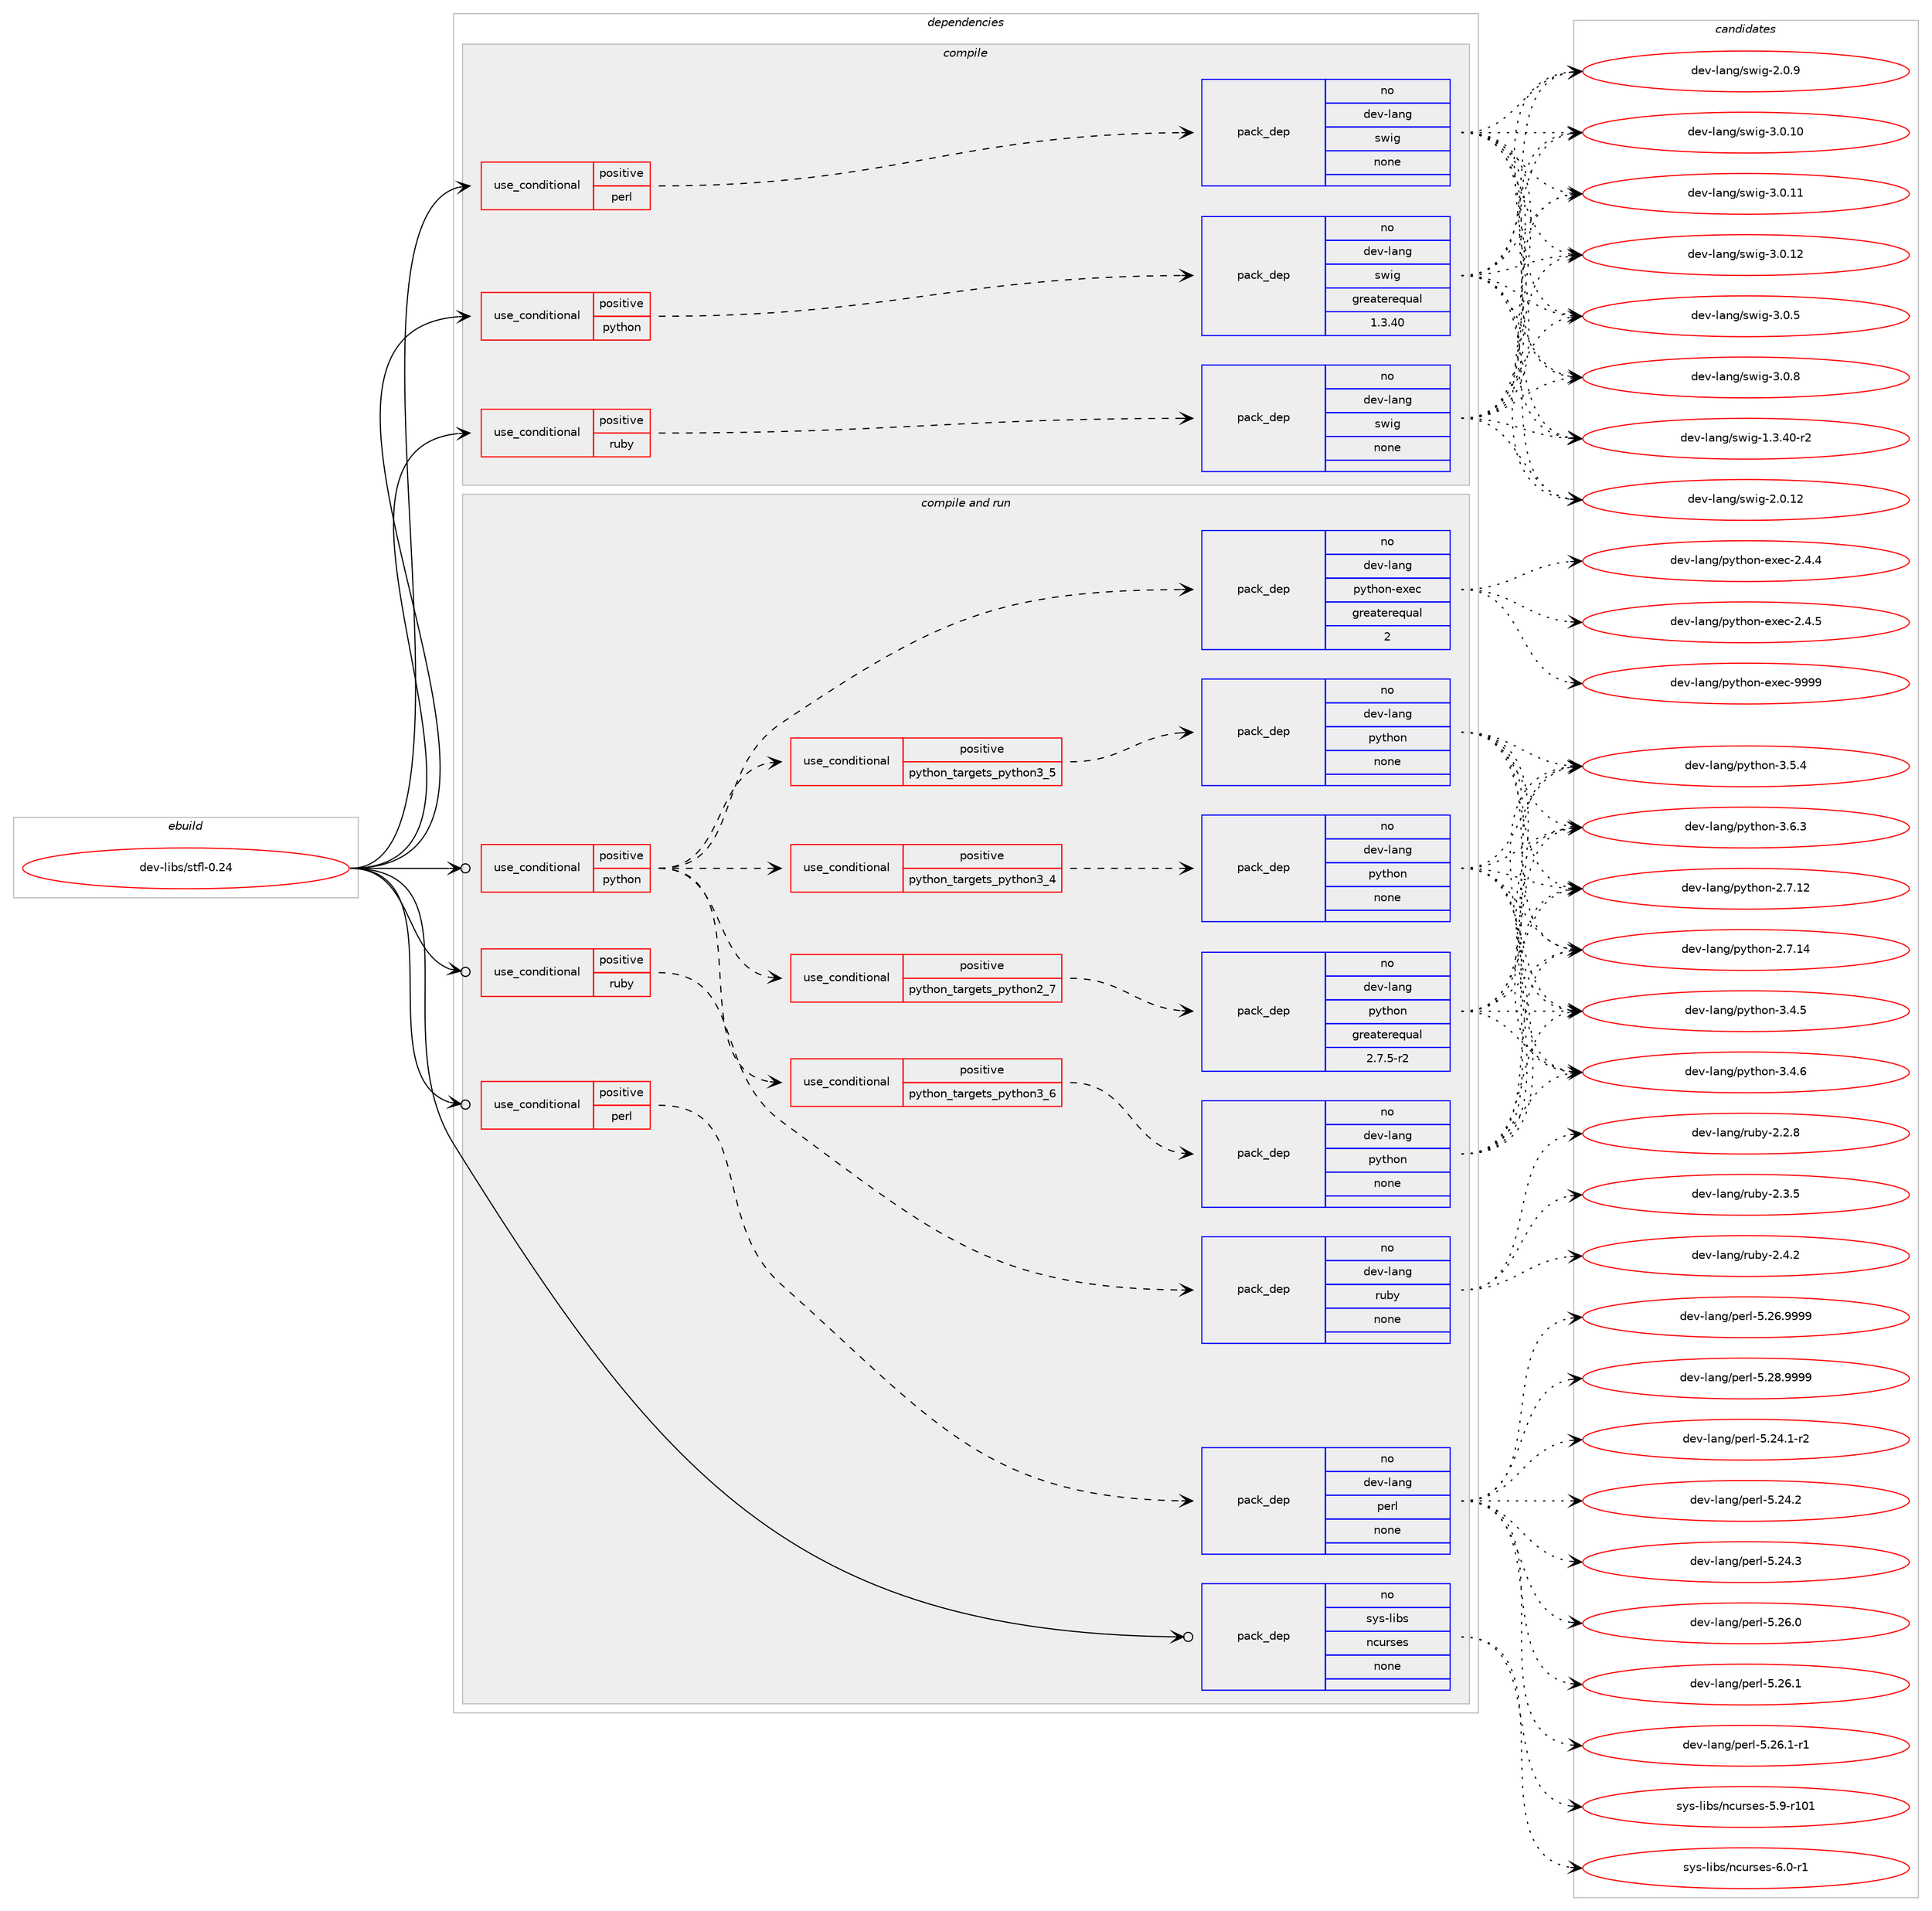 digraph prolog {

# *************
# Graph options
# *************

newrank=true;
concentrate=true;
compound=true;
graph [rankdir=LR,fontname=Helvetica,fontsize=10,ranksep=1.5];#, ranksep=2.5, nodesep=0.2];
edge  [arrowhead=vee];
node  [fontname=Helvetica,fontsize=10];

# **********
# The ebuild
# **********

subgraph cluster_leftcol {
color=gray;
rank=same;
label=<<i>ebuild</i>>;
id [label="dev-libs/stfl-0.24", color=red, width=4, href="../dev-libs/stfl-0.24.svg"];
}

# ****************
# The dependencies
# ****************

subgraph cluster_midcol {
color=gray;
label=<<i>dependencies</i>>;
subgraph cluster_compile {
fillcolor="#eeeeee";
style=filled;
label=<<i>compile</i>>;
subgraph cond25881 {
dependency119549 [label=<<TABLE BORDER="0" CELLBORDER="1" CELLSPACING="0" CELLPADDING="4"><TR><TD ROWSPAN="3" CELLPADDING="10">use_conditional</TD></TR><TR><TD>positive</TD></TR><TR><TD>perl</TD></TR></TABLE>>, shape=none, color=red];
subgraph pack90085 {
dependency119550 [label=<<TABLE BORDER="0" CELLBORDER="1" CELLSPACING="0" CELLPADDING="4" WIDTH="220"><TR><TD ROWSPAN="6" CELLPADDING="30">pack_dep</TD></TR><TR><TD WIDTH="110">no</TD></TR><TR><TD>dev-lang</TD></TR><TR><TD>swig</TD></TR><TR><TD>none</TD></TR><TR><TD></TD></TR></TABLE>>, shape=none, color=blue];
}
dependency119549:e -> dependency119550:w [weight=20,style="dashed",arrowhead="vee"];
}
id:e -> dependency119549:w [weight=20,style="solid",arrowhead="vee"];
subgraph cond25882 {
dependency119551 [label=<<TABLE BORDER="0" CELLBORDER="1" CELLSPACING="0" CELLPADDING="4"><TR><TD ROWSPAN="3" CELLPADDING="10">use_conditional</TD></TR><TR><TD>positive</TD></TR><TR><TD>python</TD></TR></TABLE>>, shape=none, color=red];
subgraph pack90086 {
dependency119552 [label=<<TABLE BORDER="0" CELLBORDER="1" CELLSPACING="0" CELLPADDING="4" WIDTH="220"><TR><TD ROWSPAN="6" CELLPADDING="30">pack_dep</TD></TR><TR><TD WIDTH="110">no</TD></TR><TR><TD>dev-lang</TD></TR><TR><TD>swig</TD></TR><TR><TD>greaterequal</TD></TR><TR><TD>1.3.40</TD></TR></TABLE>>, shape=none, color=blue];
}
dependency119551:e -> dependency119552:w [weight=20,style="dashed",arrowhead="vee"];
}
id:e -> dependency119551:w [weight=20,style="solid",arrowhead="vee"];
subgraph cond25883 {
dependency119553 [label=<<TABLE BORDER="0" CELLBORDER="1" CELLSPACING="0" CELLPADDING="4"><TR><TD ROWSPAN="3" CELLPADDING="10">use_conditional</TD></TR><TR><TD>positive</TD></TR><TR><TD>ruby</TD></TR></TABLE>>, shape=none, color=red];
subgraph pack90087 {
dependency119554 [label=<<TABLE BORDER="0" CELLBORDER="1" CELLSPACING="0" CELLPADDING="4" WIDTH="220"><TR><TD ROWSPAN="6" CELLPADDING="30">pack_dep</TD></TR><TR><TD WIDTH="110">no</TD></TR><TR><TD>dev-lang</TD></TR><TR><TD>swig</TD></TR><TR><TD>none</TD></TR><TR><TD></TD></TR></TABLE>>, shape=none, color=blue];
}
dependency119553:e -> dependency119554:w [weight=20,style="dashed",arrowhead="vee"];
}
id:e -> dependency119553:w [weight=20,style="solid",arrowhead="vee"];
}
subgraph cluster_compileandrun {
fillcolor="#eeeeee";
style=filled;
label=<<i>compile and run</i>>;
subgraph cond25884 {
dependency119555 [label=<<TABLE BORDER="0" CELLBORDER="1" CELLSPACING="0" CELLPADDING="4"><TR><TD ROWSPAN="3" CELLPADDING="10">use_conditional</TD></TR><TR><TD>positive</TD></TR><TR><TD>perl</TD></TR></TABLE>>, shape=none, color=red];
subgraph pack90088 {
dependency119556 [label=<<TABLE BORDER="0" CELLBORDER="1" CELLSPACING="0" CELLPADDING="4" WIDTH="220"><TR><TD ROWSPAN="6" CELLPADDING="30">pack_dep</TD></TR><TR><TD WIDTH="110">no</TD></TR><TR><TD>dev-lang</TD></TR><TR><TD>perl</TD></TR><TR><TD>none</TD></TR><TR><TD></TD></TR></TABLE>>, shape=none, color=blue];
}
dependency119555:e -> dependency119556:w [weight=20,style="dashed",arrowhead="vee"];
}
id:e -> dependency119555:w [weight=20,style="solid",arrowhead="odotvee"];
subgraph cond25885 {
dependency119557 [label=<<TABLE BORDER="0" CELLBORDER="1" CELLSPACING="0" CELLPADDING="4"><TR><TD ROWSPAN="3" CELLPADDING="10">use_conditional</TD></TR><TR><TD>positive</TD></TR><TR><TD>python</TD></TR></TABLE>>, shape=none, color=red];
subgraph cond25886 {
dependency119558 [label=<<TABLE BORDER="0" CELLBORDER="1" CELLSPACING="0" CELLPADDING="4"><TR><TD ROWSPAN="3" CELLPADDING="10">use_conditional</TD></TR><TR><TD>positive</TD></TR><TR><TD>python_targets_python2_7</TD></TR></TABLE>>, shape=none, color=red];
subgraph pack90089 {
dependency119559 [label=<<TABLE BORDER="0" CELLBORDER="1" CELLSPACING="0" CELLPADDING="4" WIDTH="220"><TR><TD ROWSPAN="6" CELLPADDING="30">pack_dep</TD></TR><TR><TD WIDTH="110">no</TD></TR><TR><TD>dev-lang</TD></TR><TR><TD>python</TD></TR><TR><TD>greaterequal</TD></TR><TR><TD>2.7.5-r2</TD></TR></TABLE>>, shape=none, color=blue];
}
dependency119558:e -> dependency119559:w [weight=20,style="dashed",arrowhead="vee"];
}
dependency119557:e -> dependency119558:w [weight=20,style="dashed",arrowhead="vee"];
subgraph cond25887 {
dependency119560 [label=<<TABLE BORDER="0" CELLBORDER="1" CELLSPACING="0" CELLPADDING="4"><TR><TD ROWSPAN="3" CELLPADDING="10">use_conditional</TD></TR><TR><TD>positive</TD></TR><TR><TD>python_targets_python3_4</TD></TR></TABLE>>, shape=none, color=red];
subgraph pack90090 {
dependency119561 [label=<<TABLE BORDER="0" CELLBORDER="1" CELLSPACING="0" CELLPADDING="4" WIDTH="220"><TR><TD ROWSPAN="6" CELLPADDING="30">pack_dep</TD></TR><TR><TD WIDTH="110">no</TD></TR><TR><TD>dev-lang</TD></TR><TR><TD>python</TD></TR><TR><TD>none</TD></TR><TR><TD></TD></TR></TABLE>>, shape=none, color=blue];
}
dependency119560:e -> dependency119561:w [weight=20,style="dashed",arrowhead="vee"];
}
dependency119557:e -> dependency119560:w [weight=20,style="dashed",arrowhead="vee"];
subgraph cond25888 {
dependency119562 [label=<<TABLE BORDER="0" CELLBORDER="1" CELLSPACING="0" CELLPADDING="4"><TR><TD ROWSPAN="3" CELLPADDING="10">use_conditional</TD></TR><TR><TD>positive</TD></TR><TR><TD>python_targets_python3_5</TD></TR></TABLE>>, shape=none, color=red];
subgraph pack90091 {
dependency119563 [label=<<TABLE BORDER="0" CELLBORDER="1" CELLSPACING="0" CELLPADDING="4" WIDTH="220"><TR><TD ROWSPAN="6" CELLPADDING="30">pack_dep</TD></TR><TR><TD WIDTH="110">no</TD></TR><TR><TD>dev-lang</TD></TR><TR><TD>python</TD></TR><TR><TD>none</TD></TR><TR><TD></TD></TR></TABLE>>, shape=none, color=blue];
}
dependency119562:e -> dependency119563:w [weight=20,style="dashed",arrowhead="vee"];
}
dependency119557:e -> dependency119562:w [weight=20,style="dashed",arrowhead="vee"];
subgraph cond25889 {
dependency119564 [label=<<TABLE BORDER="0" CELLBORDER="1" CELLSPACING="0" CELLPADDING="4"><TR><TD ROWSPAN="3" CELLPADDING="10">use_conditional</TD></TR><TR><TD>positive</TD></TR><TR><TD>python_targets_python3_6</TD></TR></TABLE>>, shape=none, color=red];
subgraph pack90092 {
dependency119565 [label=<<TABLE BORDER="0" CELLBORDER="1" CELLSPACING="0" CELLPADDING="4" WIDTH="220"><TR><TD ROWSPAN="6" CELLPADDING="30">pack_dep</TD></TR><TR><TD WIDTH="110">no</TD></TR><TR><TD>dev-lang</TD></TR><TR><TD>python</TD></TR><TR><TD>none</TD></TR><TR><TD></TD></TR></TABLE>>, shape=none, color=blue];
}
dependency119564:e -> dependency119565:w [weight=20,style="dashed",arrowhead="vee"];
}
dependency119557:e -> dependency119564:w [weight=20,style="dashed",arrowhead="vee"];
subgraph pack90093 {
dependency119566 [label=<<TABLE BORDER="0" CELLBORDER="1" CELLSPACING="0" CELLPADDING="4" WIDTH="220"><TR><TD ROWSPAN="6" CELLPADDING="30">pack_dep</TD></TR><TR><TD WIDTH="110">no</TD></TR><TR><TD>dev-lang</TD></TR><TR><TD>python-exec</TD></TR><TR><TD>greaterequal</TD></TR><TR><TD>2</TD></TR></TABLE>>, shape=none, color=blue];
}
dependency119557:e -> dependency119566:w [weight=20,style="dashed",arrowhead="vee"];
}
id:e -> dependency119557:w [weight=20,style="solid",arrowhead="odotvee"];
subgraph cond25890 {
dependency119567 [label=<<TABLE BORDER="0" CELLBORDER="1" CELLSPACING="0" CELLPADDING="4"><TR><TD ROWSPAN="3" CELLPADDING="10">use_conditional</TD></TR><TR><TD>positive</TD></TR><TR><TD>ruby</TD></TR></TABLE>>, shape=none, color=red];
subgraph pack90094 {
dependency119568 [label=<<TABLE BORDER="0" CELLBORDER="1" CELLSPACING="0" CELLPADDING="4" WIDTH="220"><TR><TD ROWSPAN="6" CELLPADDING="30">pack_dep</TD></TR><TR><TD WIDTH="110">no</TD></TR><TR><TD>dev-lang</TD></TR><TR><TD>ruby</TD></TR><TR><TD>none</TD></TR><TR><TD></TD></TR></TABLE>>, shape=none, color=blue];
}
dependency119567:e -> dependency119568:w [weight=20,style="dashed",arrowhead="vee"];
}
id:e -> dependency119567:w [weight=20,style="solid",arrowhead="odotvee"];
subgraph pack90095 {
dependency119569 [label=<<TABLE BORDER="0" CELLBORDER="1" CELLSPACING="0" CELLPADDING="4" WIDTH="220"><TR><TD ROWSPAN="6" CELLPADDING="30">pack_dep</TD></TR><TR><TD WIDTH="110">no</TD></TR><TR><TD>sys-libs</TD></TR><TR><TD>ncurses</TD></TR><TR><TD>none</TD></TR><TR><TD></TD></TR></TABLE>>, shape=none, color=blue];
}
id:e -> dependency119569:w [weight=20,style="solid",arrowhead="odotvee"];
}
subgraph cluster_run {
fillcolor="#eeeeee";
style=filled;
label=<<i>run</i>>;
}
}

# **************
# The candidates
# **************

subgraph cluster_choices {
rank=same;
color=gray;
label=<<i>candidates</i>>;

subgraph choice90085 {
color=black;
nodesep=1;
choice100101118451089711010347115119105103454946514652484511450 [label="dev-lang/swig-1.3.40-r2", color=red, width=4,href="../dev-lang/swig-1.3.40-r2.svg"];
choice10010111845108971101034711511910510345504648464950 [label="dev-lang/swig-2.0.12", color=red, width=4,href="../dev-lang/swig-2.0.12.svg"];
choice100101118451089711010347115119105103455046484657 [label="dev-lang/swig-2.0.9", color=red, width=4,href="../dev-lang/swig-2.0.9.svg"];
choice10010111845108971101034711511910510345514648464948 [label="dev-lang/swig-3.0.10", color=red, width=4,href="../dev-lang/swig-3.0.10.svg"];
choice10010111845108971101034711511910510345514648464949 [label="dev-lang/swig-3.0.11", color=red, width=4,href="../dev-lang/swig-3.0.11.svg"];
choice10010111845108971101034711511910510345514648464950 [label="dev-lang/swig-3.0.12", color=red, width=4,href="../dev-lang/swig-3.0.12.svg"];
choice100101118451089711010347115119105103455146484653 [label="dev-lang/swig-3.0.5", color=red, width=4,href="../dev-lang/swig-3.0.5.svg"];
choice100101118451089711010347115119105103455146484656 [label="dev-lang/swig-3.0.8", color=red, width=4,href="../dev-lang/swig-3.0.8.svg"];
dependency119550:e -> choice100101118451089711010347115119105103454946514652484511450:w [style=dotted,weight="100"];
dependency119550:e -> choice10010111845108971101034711511910510345504648464950:w [style=dotted,weight="100"];
dependency119550:e -> choice100101118451089711010347115119105103455046484657:w [style=dotted,weight="100"];
dependency119550:e -> choice10010111845108971101034711511910510345514648464948:w [style=dotted,weight="100"];
dependency119550:e -> choice10010111845108971101034711511910510345514648464949:w [style=dotted,weight="100"];
dependency119550:e -> choice10010111845108971101034711511910510345514648464950:w [style=dotted,weight="100"];
dependency119550:e -> choice100101118451089711010347115119105103455146484653:w [style=dotted,weight="100"];
dependency119550:e -> choice100101118451089711010347115119105103455146484656:w [style=dotted,weight="100"];
}
subgraph choice90086 {
color=black;
nodesep=1;
choice100101118451089711010347115119105103454946514652484511450 [label="dev-lang/swig-1.3.40-r2", color=red, width=4,href="../dev-lang/swig-1.3.40-r2.svg"];
choice10010111845108971101034711511910510345504648464950 [label="dev-lang/swig-2.0.12", color=red, width=4,href="../dev-lang/swig-2.0.12.svg"];
choice100101118451089711010347115119105103455046484657 [label="dev-lang/swig-2.0.9", color=red, width=4,href="../dev-lang/swig-2.0.9.svg"];
choice10010111845108971101034711511910510345514648464948 [label="dev-lang/swig-3.0.10", color=red, width=4,href="../dev-lang/swig-3.0.10.svg"];
choice10010111845108971101034711511910510345514648464949 [label="dev-lang/swig-3.0.11", color=red, width=4,href="../dev-lang/swig-3.0.11.svg"];
choice10010111845108971101034711511910510345514648464950 [label="dev-lang/swig-3.0.12", color=red, width=4,href="../dev-lang/swig-3.0.12.svg"];
choice100101118451089711010347115119105103455146484653 [label="dev-lang/swig-3.0.5", color=red, width=4,href="../dev-lang/swig-3.0.5.svg"];
choice100101118451089711010347115119105103455146484656 [label="dev-lang/swig-3.0.8", color=red, width=4,href="../dev-lang/swig-3.0.8.svg"];
dependency119552:e -> choice100101118451089711010347115119105103454946514652484511450:w [style=dotted,weight="100"];
dependency119552:e -> choice10010111845108971101034711511910510345504648464950:w [style=dotted,weight="100"];
dependency119552:e -> choice100101118451089711010347115119105103455046484657:w [style=dotted,weight="100"];
dependency119552:e -> choice10010111845108971101034711511910510345514648464948:w [style=dotted,weight="100"];
dependency119552:e -> choice10010111845108971101034711511910510345514648464949:w [style=dotted,weight="100"];
dependency119552:e -> choice10010111845108971101034711511910510345514648464950:w [style=dotted,weight="100"];
dependency119552:e -> choice100101118451089711010347115119105103455146484653:w [style=dotted,weight="100"];
dependency119552:e -> choice100101118451089711010347115119105103455146484656:w [style=dotted,weight="100"];
}
subgraph choice90087 {
color=black;
nodesep=1;
choice100101118451089711010347115119105103454946514652484511450 [label="dev-lang/swig-1.3.40-r2", color=red, width=4,href="../dev-lang/swig-1.3.40-r2.svg"];
choice10010111845108971101034711511910510345504648464950 [label="dev-lang/swig-2.0.12", color=red, width=4,href="../dev-lang/swig-2.0.12.svg"];
choice100101118451089711010347115119105103455046484657 [label="dev-lang/swig-2.0.9", color=red, width=4,href="../dev-lang/swig-2.0.9.svg"];
choice10010111845108971101034711511910510345514648464948 [label="dev-lang/swig-3.0.10", color=red, width=4,href="../dev-lang/swig-3.0.10.svg"];
choice10010111845108971101034711511910510345514648464949 [label="dev-lang/swig-3.0.11", color=red, width=4,href="../dev-lang/swig-3.0.11.svg"];
choice10010111845108971101034711511910510345514648464950 [label="dev-lang/swig-3.0.12", color=red, width=4,href="../dev-lang/swig-3.0.12.svg"];
choice100101118451089711010347115119105103455146484653 [label="dev-lang/swig-3.0.5", color=red, width=4,href="../dev-lang/swig-3.0.5.svg"];
choice100101118451089711010347115119105103455146484656 [label="dev-lang/swig-3.0.8", color=red, width=4,href="../dev-lang/swig-3.0.8.svg"];
dependency119554:e -> choice100101118451089711010347115119105103454946514652484511450:w [style=dotted,weight="100"];
dependency119554:e -> choice10010111845108971101034711511910510345504648464950:w [style=dotted,weight="100"];
dependency119554:e -> choice100101118451089711010347115119105103455046484657:w [style=dotted,weight="100"];
dependency119554:e -> choice10010111845108971101034711511910510345514648464948:w [style=dotted,weight="100"];
dependency119554:e -> choice10010111845108971101034711511910510345514648464949:w [style=dotted,weight="100"];
dependency119554:e -> choice10010111845108971101034711511910510345514648464950:w [style=dotted,weight="100"];
dependency119554:e -> choice100101118451089711010347115119105103455146484653:w [style=dotted,weight="100"];
dependency119554:e -> choice100101118451089711010347115119105103455146484656:w [style=dotted,weight="100"];
}
subgraph choice90088 {
color=black;
nodesep=1;
choice100101118451089711010347112101114108455346505246494511450 [label="dev-lang/perl-5.24.1-r2", color=red, width=4,href="../dev-lang/perl-5.24.1-r2.svg"];
choice10010111845108971101034711210111410845534650524650 [label="dev-lang/perl-5.24.2", color=red, width=4,href="../dev-lang/perl-5.24.2.svg"];
choice10010111845108971101034711210111410845534650524651 [label="dev-lang/perl-5.24.3", color=red, width=4,href="../dev-lang/perl-5.24.3.svg"];
choice10010111845108971101034711210111410845534650544648 [label="dev-lang/perl-5.26.0", color=red, width=4,href="../dev-lang/perl-5.26.0.svg"];
choice10010111845108971101034711210111410845534650544649 [label="dev-lang/perl-5.26.1", color=red, width=4,href="../dev-lang/perl-5.26.1.svg"];
choice100101118451089711010347112101114108455346505446494511449 [label="dev-lang/perl-5.26.1-r1", color=red, width=4,href="../dev-lang/perl-5.26.1-r1.svg"];
choice10010111845108971101034711210111410845534650544657575757 [label="dev-lang/perl-5.26.9999", color=red, width=4,href="../dev-lang/perl-5.26.9999.svg"];
choice10010111845108971101034711210111410845534650564657575757 [label="dev-lang/perl-5.28.9999", color=red, width=4,href="../dev-lang/perl-5.28.9999.svg"];
dependency119556:e -> choice100101118451089711010347112101114108455346505246494511450:w [style=dotted,weight="100"];
dependency119556:e -> choice10010111845108971101034711210111410845534650524650:w [style=dotted,weight="100"];
dependency119556:e -> choice10010111845108971101034711210111410845534650524651:w [style=dotted,weight="100"];
dependency119556:e -> choice10010111845108971101034711210111410845534650544648:w [style=dotted,weight="100"];
dependency119556:e -> choice10010111845108971101034711210111410845534650544649:w [style=dotted,weight="100"];
dependency119556:e -> choice100101118451089711010347112101114108455346505446494511449:w [style=dotted,weight="100"];
dependency119556:e -> choice10010111845108971101034711210111410845534650544657575757:w [style=dotted,weight="100"];
dependency119556:e -> choice10010111845108971101034711210111410845534650564657575757:w [style=dotted,weight="100"];
}
subgraph choice90089 {
color=black;
nodesep=1;
choice10010111845108971101034711212111610411111045504655464950 [label="dev-lang/python-2.7.12", color=red, width=4,href="../dev-lang/python-2.7.12.svg"];
choice10010111845108971101034711212111610411111045504655464952 [label="dev-lang/python-2.7.14", color=red, width=4,href="../dev-lang/python-2.7.14.svg"];
choice100101118451089711010347112121116104111110455146524653 [label="dev-lang/python-3.4.5", color=red, width=4,href="../dev-lang/python-3.4.5.svg"];
choice100101118451089711010347112121116104111110455146524654 [label="dev-lang/python-3.4.6", color=red, width=4,href="../dev-lang/python-3.4.6.svg"];
choice100101118451089711010347112121116104111110455146534652 [label="dev-lang/python-3.5.4", color=red, width=4,href="../dev-lang/python-3.5.4.svg"];
choice100101118451089711010347112121116104111110455146544651 [label="dev-lang/python-3.6.3", color=red, width=4,href="../dev-lang/python-3.6.3.svg"];
dependency119559:e -> choice10010111845108971101034711212111610411111045504655464950:w [style=dotted,weight="100"];
dependency119559:e -> choice10010111845108971101034711212111610411111045504655464952:w [style=dotted,weight="100"];
dependency119559:e -> choice100101118451089711010347112121116104111110455146524653:w [style=dotted,weight="100"];
dependency119559:e -> choice100101118451089711010347112121116104111110455146524654:w [style=dotted,weight="100"];
dependency119559:e -> choice100101118451089711010347112121116104111110455146534652:w [style=dotted,weight="100"];
dependency119559:e -> choice100101118451089711010347112121116104111110455146544651:w [style=dotted,weight="100"];
}
subgraph choice90090 {
color=black;
nodesep=1;
choice10010111845108971101034711212111610411111045504655464950 [label="dev-lang/python-2.7.12", color=red, width=4,href="../dev-lang/python-2.7.12.svg"];
choice10010111845108971101034711212111610411111045504655464952 [label="dev-lang/python-2.7.14", color=red, width=4,href="../dev-lang/python-2.7.14.svg"];
choice100101118451089711010347112121116104111110455146524653 [label="dev-lang/python-3.4.5", color=red, width=4,href="../dev-lang/python-3.4.5.svg"];
choice100101118451089711010347112121116104111110455146524654 [label="dev-lang/python-3.4.6", color=red, width=4,href="../dev-lang/python-3.4.6.svg"];
choice100101118451089711010347112121116104111110455146534652 [label="dev-lang/python-3.5.4", color=red, width=4,href="../dev-lang/python-3.5.4.svg"];
choice100101118451089711010347112121116104111110455146544651 [label="dev-lang/python-3.6.3", color=red, width=4,href="../dev-lang/python-3.6.3.svg"];
dependency119561:e -> choice10010111845108971101034711212111610411111045504655464950:w [style=dotted,weight="100"];
dependency119561:e -> choice10010111845108971101034711212111610411111045504655464952:w [style=dotted,weight="100"];
dependency119561:e -> choice100101118451089711010347112121116104111110455146524653:w [style=dotted,weight="100"];
dependency119561:e -> choice100101118451089711010347112121116104111110455146524654:w [style=dotted,weight="100"];
dependency119561:e -> choice100101118451089711010347112121116104111110455146534652:w [style=dotted,weight="100"];
dependency119561:e -> choice100101118451089711010347112121116104111110455146544651:w [style=dotted,weight="100"];
}
subgraph choice90091 {
color=black;
nodesep=1;
choice10010111845108971101034711212111610411111045504655464950 [label="dev-lang/python-2.7.12", color=red, width=4,href="../dev-lang/python-2.7.12.svg"];
choice10010111845108971101034711212111610411111045504655464952 [label="dev-lang/python-2.7.14", color=red, width=4,href="../dev-lang/python-2.7.14.svg"];
choice100101118451089711010347112121116104111110455146524653 [label="dev-lang/python-3.4.5", color=red, width=4,href="../dev-lang/python-3.4.5.svg"];
choice100101118451089711010347112121116104111110455146524654 [label="dev-lang/python-3.4.6", color=red, width=4,href="../dev-lang/python-3.4.6.svg"];
choice100101118451089711010347112121116104111110455146534652 [label="dev-lang/python-3.5.4", color=red, width=4,href="../dev-lang/python-3.5.4.svg"];
choice100101118451089711010347112121116104111110455146544651 [label="dev-lang/python-3.6.3", color=red, width=4,href="../dev-lang/python-3.6.3.svg"];
dependency119563:e -> choice10010111845108971101034711212111610411111045504655464950:w [style=dotted,weight="100"];
dependency119563:e -> choice10010111845108971101034711212111610411111045504655464952:w [style=dotted,weight="100"];
dependency119563:e -> choice100101118451089711010347112121116104111110455146524653:w [style=dotted,weight="100"];
dependency119563:e -> choice100101118451089711010347112121116104111110455146524654:w [style=dotted,weight="100"];
dependency119563:e -> choice100101118451089711010347112121116104111110455146534652:w [style=dotted,weight="100"];
dependency119563:e -> choice100101118451089711010347112121116104111110455146544651:w [style=dotted,weight="100"];
}
subgraph choice90092 {
color=black;
nodesep=1;
choice10010111845108971101034711212111610411111045504655464950 [label="dev-lang/python-2.7.12", color=red, width=4,href="../dev-lang/python-2.7.12.svg"];
choice10010111845108971101034711212111610411111045504655464952 [label="dev-lang/python-2.7.14", color=red, width=4,href="../dev-lang/python-2.7.14.svg"];
choice100101118451089711010347112121116104111110455146524653 [label="dev-lang/python-3.4.5", color=red, width=4,href="../dev-lang/python-3.4.5.svg"];
choice100101118451089711010347112121116104111110455146524654 [label="dev-lang/python-3.4.6", color=red, width=4,href="../dev-lang/python-3.4.6.svg"];
choice100101118451089711010347112121116104111110455146534652 [label="dev-lang/python-3.5.4", color=red, width=4,href="../dev-lang/python-3.5.4.svg"];
choice100101118451089711010347112121116104111110455146544651 [label="dev-lang/python-3.6.3", color=red, width=4,href="../dev-lang/python-3.6.3.svg"];
dependency119565:e -> choice10010111845108971101034711212111610411111045504655464950:w [style=dotted,weight="100"];
dependency119565:e -> choice10010111845108971101034711212111610411111045504655464952:w [style=dotted,weight="100"];
dependency119565:e -> choice100101118451089711010347112121116104111110455146524653:w [style=dotted,weight="100"];
dependency119565:e -> choice100101118451089711010347112121116104111110455146524654:w [style=dotted,weight="100"];
dependency119565:e -> choice100101118451089711010347112121116104111110455146534652:w [style=dotted,weight="100"];
dependency119565:e -> choice100101118451089711010347112121116104111110455146544651:w [style=dotted,weight="100"];
}
subgraph choice90093 {
color=black;
nodesep=1;
choice1001011184510897110103471121211161041111104510112010199455046524652 [label="dev-lang/python-exec-2.4.4", color=red, width=4,href="../dev-lang/python-exec-2.4.4.svg"];
choice1001011184510897110103471121211161041111104510112010199455046524653 [label="dev-lang/python-exec-2.4.5", color=red, width=4,href="../dev-lang/python-exec-2.4.5.svg"];
choice10010111845108971101034711212111610411111045101120101994557575757 [label="dev-lang/python-exec-9999", color=red, width=4,href="../dev-lang/python-exec-9999.svg"];
dependency119566:e -> choice1001011184510897110103471121211161041111104510112010199455046524652:w [style=dotted,weight="100"];
dependency119566:e -> choice1001011184510897110103471121211161041111104510112010199455046524653:w [style=dotted,weight="100"];
dependency119566:e -> choice10010111845108971101034711212111610411111045101120101994557575757:w [style=dotted,weight="100"];
}
subgraph choice90094 {
color=black;
nodesep=1;
choice10010111845108971101034711411798121455046504656 [label="dev-lang/ruby-2.2.8", color=red, width=4,href="../dev-lang/ruby-2.2.8.svg"];
choice10010111845108971101034711411798121455046514653 [label="dev-lang/ruby-2.3.5", color=red, width=4,href="../dev-lang/ruby-2.3.5.svg"];
choice10010111845108971101034711411798121455046524650 [label="dev-lang/ruby-2.4.2", color=red, width=4,href="../dev-lang/ruby-2.4.2.svg"];
dependency119568:e -> choice10010111845108971101034711411798121455046504656:w [style=dotted,weight="100"];
dependency119568:e -> choice10010111845108971101034711411798121455046514653:w [style=dotted,weight="100"];
dependency119568:e -> choice10010111845108971101034711411798121455046524650:w [style=dotted,weight="100"];
}
subgraph choice90095 {
color=black;
nodesep=1;
choice115121115451081059811547110991171141151011154553465745114494849 [label="sys-libs/ncurses-5.9-r101", color=red, width=4,href="../sys-libs/ncurses-5.9-r101.svg"];
choice11512111545108105981154711099117114115101115455446484511449 [label="sys-libs/ncurses-6.0-r1", color=red, width=4,href="../sys-libs/ncurses-6.0-r1.svg"];
dependency119569:e -> choice115121115451081059811547110991171141151011154553465745114494849:w [style=dotted,weight="100"];
dependency119569:e -> choice11512111545108105981154711099117114115101115455446484511449:w [style=dotted,weight="100"];
}
}

}
